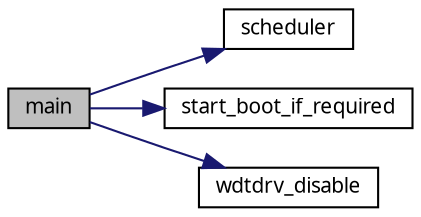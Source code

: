 digraph G
{
  edge [fontname="FreeSans.ttf",fontsize=10,labelfontname="FreeSans.ttf",labelfontsize=10];
  node [fontname="FreeSans.ttf",fontsize=10,shape=record];
  rankdir=LR;
  Node1 [label="main",height=0.2,width=0.4,color="black", fillcolor="grey75", style="filled" fontcolor="black"];
  Node1 -> Node2 [color="midnightblue",fontsize=10,style="solid",fontname="FreeSans.ttf"];
  Node2 [label="scheduler",height=0.2,width=0.4,color="black", fillcolor="white", style="filled",URL="$a00029.html#9fa00b0be5d3c4781048861e2506eb63",tooltip="Init &amp; run the scheduler."];
  Node1 -> Node3 [color="midnightblue",fontsize=10,style="solid",fontname="FreeSans.ttf"];
  Node3 [label="start_boot_if_required",height=0.2,width=0.4,color="black", fillcolor="white", style="filled",URL="$a00031.html#c19c11a3fb5c7d94bf81d4b43acaccd9"];
  Node1 -> Node4 [color="midnightblue",fontsize=10,style="solid",fontname="FreeSans.ttf"];
  Node4 [label="wdtdrv_disable",height=0.2,width=0.4,color="black", fillcolor="white", style="filled",URL="$a00072.html#gcda568275630927dc6caa7e40fab2647",tooltip="This functions stops the hardware watchdog timer."];
}
